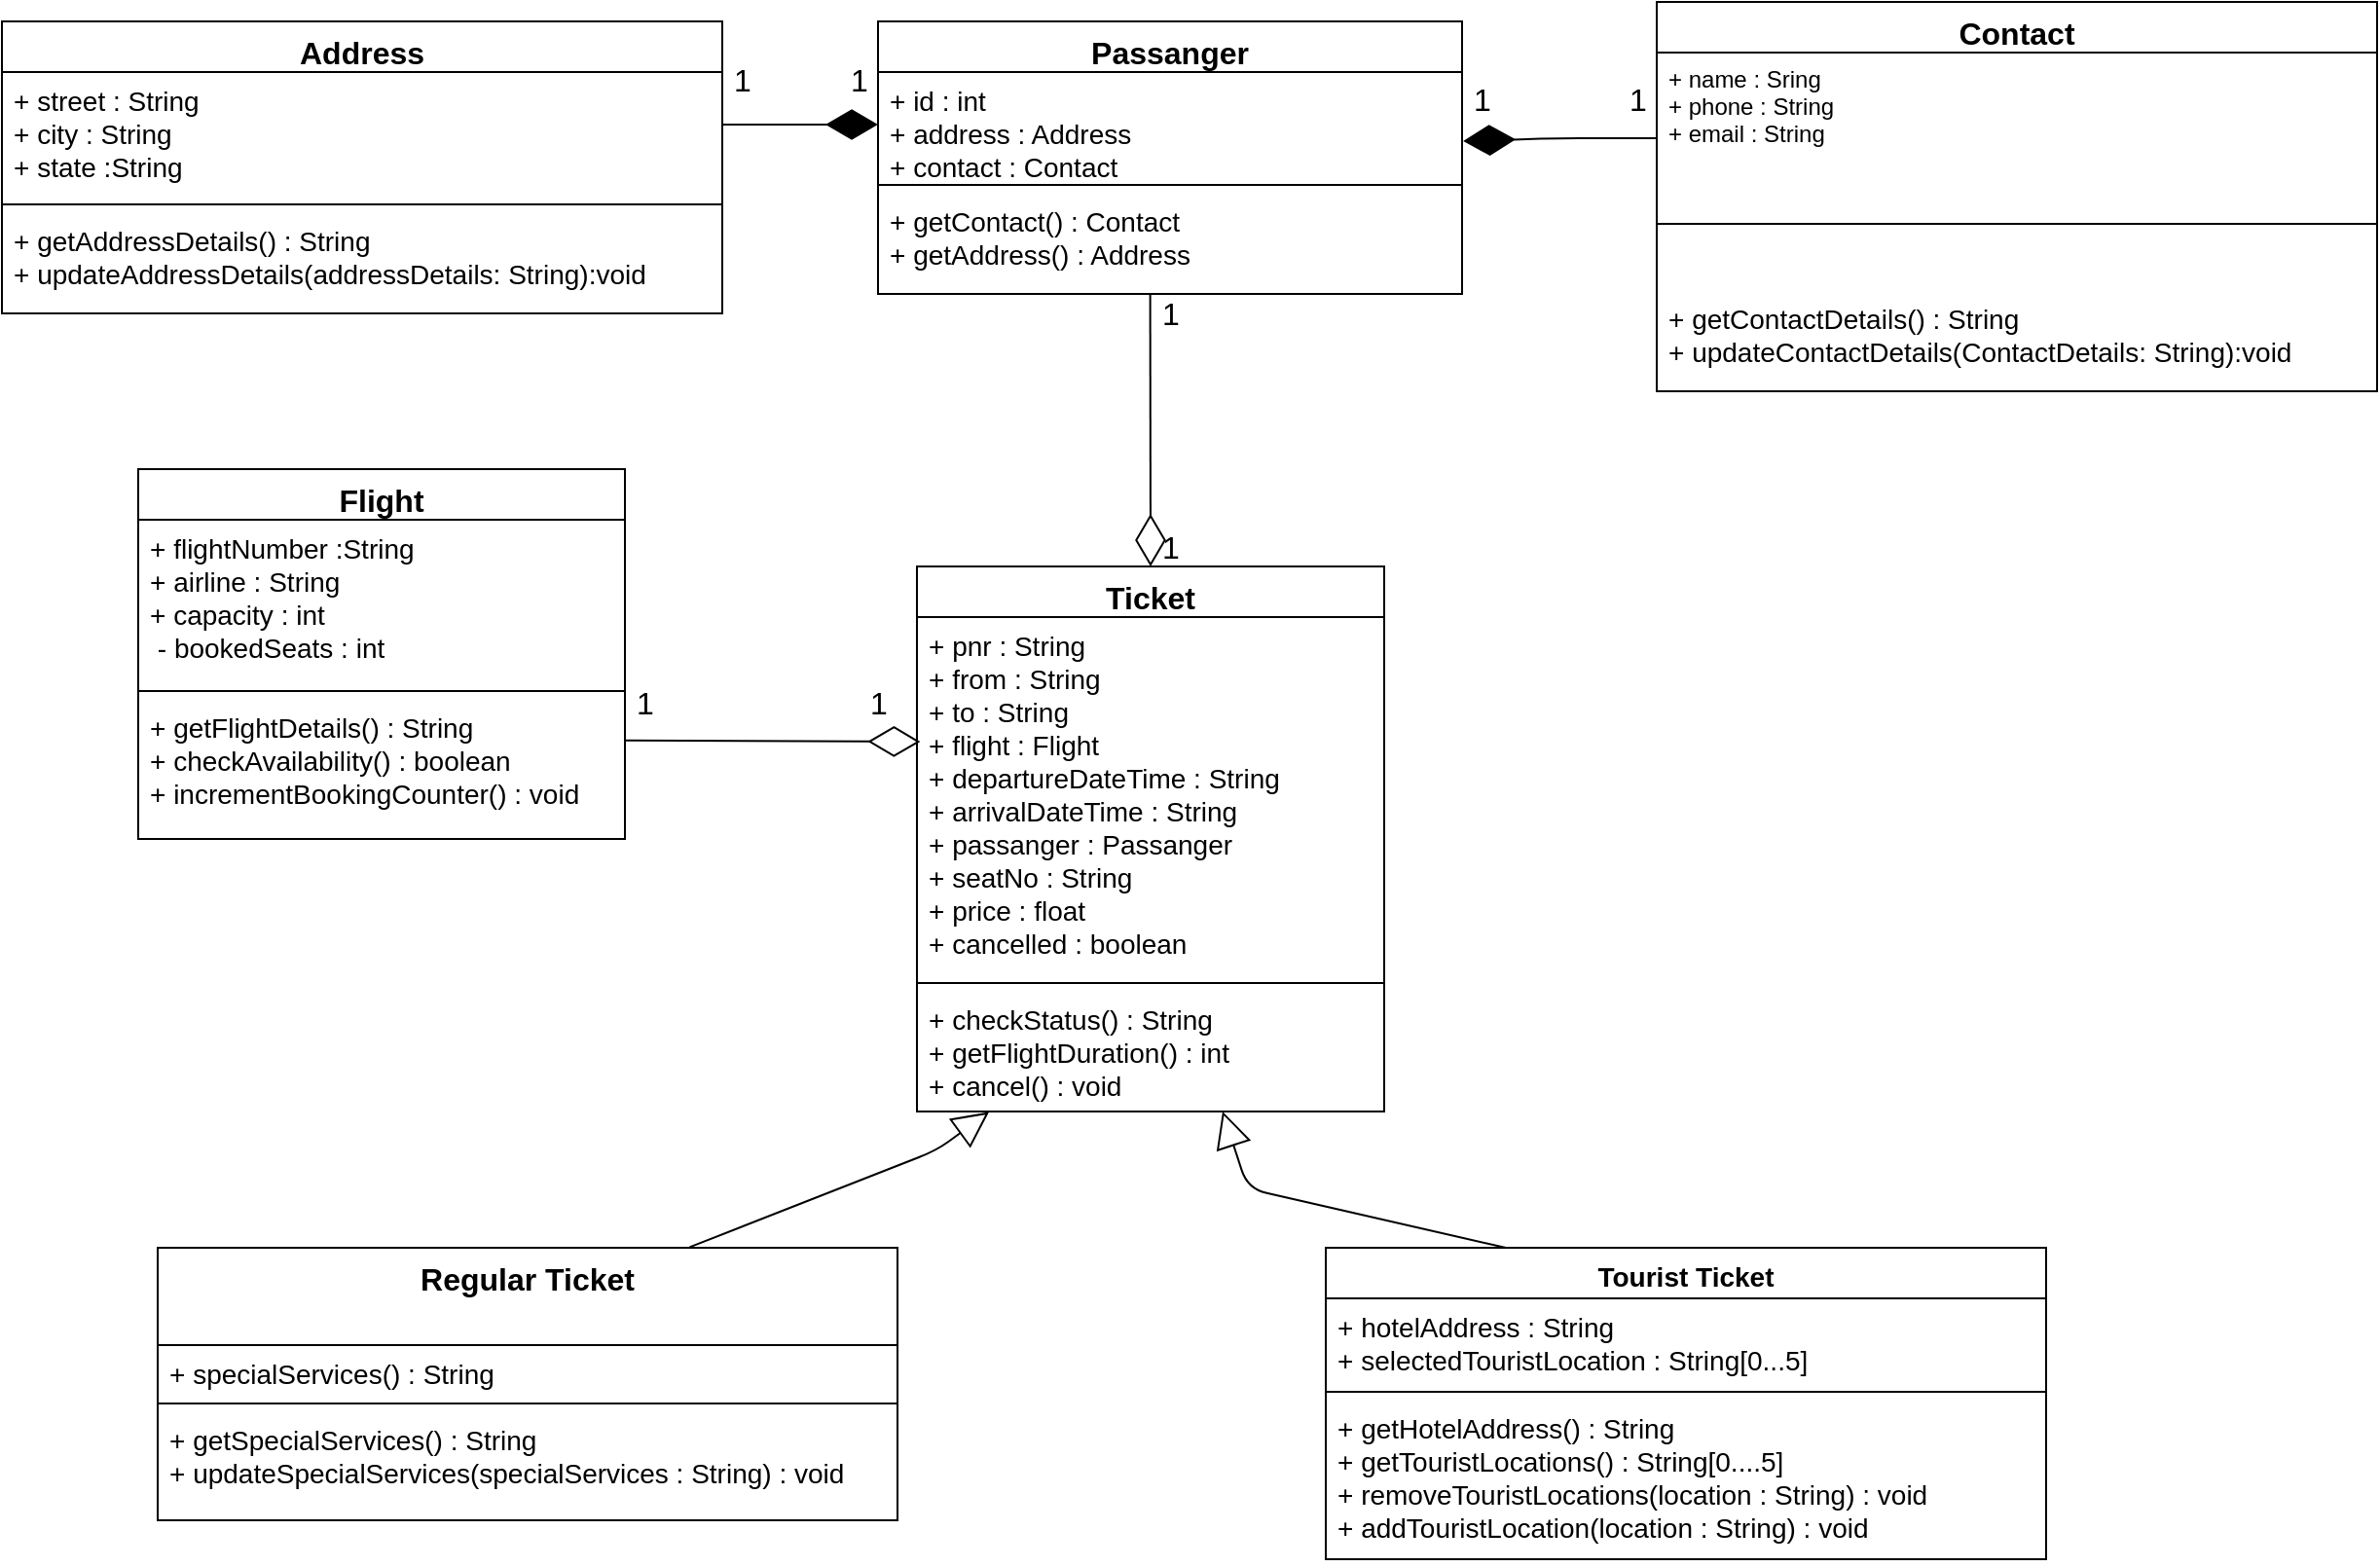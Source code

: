 <mxfile version="14.2.3" type="device"><diagram name="Page-1" id="e7e014a7-5840-1c2e-5031-d8a46d1fe8dd"><mxGraphModel dx="1796" dy="920" grid="1" gridSize="10" guides="1" tooltips="1" connect="1" arrows="1" fold="1" page="1" pageScale="1" pageWidth="1169" pageHeight="826" background="#ffffff" math="0" shadow="0"><root><mxCell id="0"/><mxCell id="1" parent="0"/><mxCell id="_sm22jaeX7UEl_D3OCwr-53" value="Address" style="swimlane;fontStyle=1;align=center;verticalAlign=top;childLayout=stackLayout;horizontal=1;startSize=26;horizontalStack=0;resizeParent=1;resizeParentMax=0;resizeLast=0;collapsible=1;marginBottom=0;fillColor=none;gradientColor=none;fontSize=16;" vertex="1" parent="1"><mxGeometry x="50" y="150" width="370" height="150" as="geometry"/></mxCell><mxCell id="_sm22jaeX7UEl_D3OCwr-54" value="+ street : String&#10;+ city : String&#10;+ state :String" style="text;strokeColor=none;fillColor=none;align=left;verticalAlign=top;spacingLeft=4;spacingRight=4;overflow=hidden;rotatable=0;points=[[0,0.5],[1,0.5]];portConstraint=eastwest;fontSize=14;" vertex="1" parent="_sm22jaeX7UEl_D3OCwr-53"><mxGeometry y="26" width="370" height="64" as="geometry"/></mxCell><mxCell id="_sm22jaeX7UEl_D3OCwr-55" value="" style="line;strokeWidth=1;fillColor=none;align=left;verticalAlign=middle;spacingTop=-1;spacingLeft=3;spacingRight=3;rotatable=0;labelPosition=right;points=[];portConstraint=eastwest;" vertex="1" parent="_sm22jaeX7UEl_D3OCwr-53"><mxGeometry y="90" width="370" height="8" as="geometry"/></mxCell><mxCell id="_sm22jaeX7UEl_D3OCwr-56" value="+ getAddressDetails() : String&#10;+ updateAddressDetails(addressDetails: String):void" style="text;strokeColor=none;fillColor=none;align=left;verticalAlign=top;spacingLeft=4;spacingRight=4;overflow=hidden;rotatable=0;points=[[0,0.5],[1,0.5]];portConstraint=eastwest;fontSize=14;" vertex="1" parent="_sm22jaeX7UEl_D3OCwr-53"><mxGeometry y="98" width="370" height="52" as="geometry"/></mxCell><mxCell id="_sm22jaeX7UEl_D3OCwr-57" value="Passanger" style="swimlane;fontStyle=1;align=center;verticalAlign=top;childLayout=stackLayout;horizontal=1;startSize=26;horizontalStack=0;resizeParent=1;resizeParentMax=0;resizeLast=0;collapsible=1;marginBottom=0;fillColor=none;gradientColor=none;fontSize=16;" vertex="1" parent="1"><mxGeometry x="500" y="150" width="300" height="140" as="geometry"/></mxCell><mxCell id="_sm22jaeX7UEl_D3OCwr-58" value="+ id : int&#10;+ address : Address&#10;+ contact : Contact" style="text;strokeColor=none;fillColor=none;align=left;verticalAlign=top;spacingLeft=4;spacingRight=4;overflow=hidden;rotatable=0;points=[[0,0.5],[1,0.5]];portConstraint=eastwest;fontSize=14;" vertex="1" parent="_sm22jaeX7UEl_D3OCwr-57"><mxGeometry y="26" width="300" height="54" as="geometry"/></mxCell><mxCell id="_sm22jaeX7UEl_D3OCwr-59" value="" style="line;strokeWidth=1;fillColor=none;align=left;verticalAlign=middle;spacingTop=-1;spacingLeft=3;spacingRight=3;rotatable=0;labelPosition=right;points=[];portConstraint=eastwest;" vertex="1" parent="_sm22jaeX7UEl_D3OCwr-57"><mxGeometry y="80" width="300" height="8" as="geometry"/></mxCell><mxCell id="_sm22jaeX7UEl_D3OCwr-60" value="+ getContact() : Contact&#10;+ getAddress() : Address" style="text;strokeColor=none;fillColor=none;align=left;verticalAlign=top;spacingLeft=4;spacingRight=4;overflow=hidden;rotatable=0;points=[[0,0.5],[1,0.5]];portConstraint=eastwest;fontSize=14;" vertex="1" parent="_sm22jaeX7UEl_D3OCwr-57"><mxGeometry y="88" width="300" height="52" as="geometry"/></mxCell><mxCell id="_sm22jaeX7UEl_D3OCwr-65" value="Flight" style="swimlane;fontStyle=1;align=center;verticalAlign=top;childLayout=stackLayout;horizontal=1;startSize=26;horizontalStack=0;resizeParent=1;resizeParentMax=0;resizeLast=0;collapsible=1;marginBottom=0;fillColor=none;gradientColor=none;fontSize=16;" vertex="1" parent="1"><mxGeometry x="120" y="380" width="250" height="190" as="geometry"/></mxCell><mxCell id="_sm22jaeX7UEl_D3OCwr-66" value="+ flightNumber :String&#10;+ airline : String&#10;+ capacity : int&#10; - bookedSeats : int" style="text;strokeColor=none;fillColor=none;align=left;verticalAlign=top;spacingLeft=4;spacingRight=4;overflow=hidden;rotatable=0;points=[[0,0.5],[1,0.5]];portConstraint=eastwest;fontSize=14;" vertex="1" parent="_sm22jaeX7UEl_D3OCwr-65"><mxGeometry y="26" width="250" height="84" as="geometry"/></mxCell><mxCell id="_sm22jaeX7UEl_D3OCwr-67" value="" style="line;strokeWidth=1;fillColor=none;align=left;verticalAlign=middle;spacingTop=-1;spacingLeft=3;spacingRight=3;rotatable=0;labelPosition=right;points=[];portConstraint=eastwest;" vertex="1" parent="_sm22jaeX7UEl_D3OCwr-65"><mxGeometry y="110" width="250" height="8" as="geometry"/></mxCell><mxCell id="_sm22jaeX7UEl_D3OCwr-68" value="+ getFlightDetails() : String&#10;+ checkAvailability() : boolean&#10;+ incrementBookingCounter() : void" style="text;strokeColor=none;fillColor=none;align=left;verticalAlign=top;spacingLeft=4;spacingRight=4;overflow=hidden;rotatable=0;points=[[0,0.5],[1,0.5]];portConstraint=eastwest;fontSize=14;" vertex="1" parent="_sm22jaeX7UEl_D3OCwr-65"><mxGeometry y="118" width="250" height="72" as="geometry"/></mxCell><mxCell id="_sm22jaeX7UEl_D3OCwr-69" value="Ticket" style="swimlane;fontStyle=1;align=center;verticalAlign=top;childLayout=stackLayout;horizontal=1;startSize=26;horizontalStack=0;resizeParent=1;resizeParentMax=0;resizeLast=0;collapsible=1;marginBottom=0;fillColor=none;gradientColor=none;fontSize=16;" vertex="1" parent="1"><mxGeometry x="520" y="430" width="240" height="280" as="geometry"/></mxCell><mxCell id="_sm22jaeX7UEl_D3OCwr-70" value="+ pnr : String&#10;+ from : String&#10;+ to : String&#10;+ flight : Flight&#10;+ departureDateTime : String&#10;+ arrivalDateTime : String&#10;+ passanger : Passanger&#10;+ seatNo : String&#10;+ price : float&#10;+ cancelled : boolean" style="text;strokeColor=none;fillColor=none;align=left;verticalAlign=top;spacingLeft=4;spacingRight=4;overflow=hidden;rotatable=0;points=[[0,0.5],[1,0.5]];portConstraint=eastwest;fontSize=14;" vertex="1" parent="_sm22jaeX7UEl_D3OCwr-69"><mxGeometry y="26" width="240" height="184" as="geometry"/></mxCell><mxCell id="_sm22jaeX7UEl_D3OCwr-71" value="" style="line;strokeWidth=1;fillColor=none;align=left;verticalAlign=middle;spacingTop=-1;spacingLeft=3;spacingRight=3;rotatable=0;labelPosition=right;points=[];portConstraint=eastwest;" vertex="1" parent="_sm22jaeX7UEl_D3OCwr-69"><mxGeometry y="210" width="240" height="8" as="geometry"/></mxCell><mxCell id="_sm22jaeX7UEl_D3OCwr-72" value="+ checkStatus() : String&#10;+ getFlightDuration() : int&#10;+ cancel() : void" style="text;strokeColor=none;fillColor=none;align=left;verticalAlign=top;spacingLeft=4;spacingRight=4;overflow=hidden;rotatable=0;points=[[0,0.5],[1,0.5]];portConstraint=eastwest;fontSize=14;" vertex="1" parent="_sm22jaeX7UEl_D3OCwr-69"><mxGeometry y="218" width="240" height="62" as="geometry"/></mxCell><mxCell id="_sm22jaeX7UEl_D3OCwr-73" value="Regular Ticket" style="swimlane;fontStyle=1;align=center;verticalAlign=top;childLayout=stackLayout;horizontal=1;startSize=50;horizontalStack=0;resizeParent=1;resizeParentMax=0;resizeLast=0;collapsible=1;marginBottom=0;fillColor=none;gradientColor=none;fontSize=16;" vertex="1" parent="1"><mxGeometry x="130" y="780" width="380" height="140" as="geometry"/></mxCell><mxCell id="_sm22jaeX7UEl_D3OCwr-74" value="+ specialServices() : String" style="text;strokeColor=none;fillColor=none;align=left;verticalAlign=top;spacingLeft=4;spacingRight=4;overflow=hidden;rotatable=0;points=[[0,0.5],[1,0.5]];portConstraint=eastwest;fontSize=14;" vertex="1" parent="_sm22jaeX7UEl_D3OCwr-73"><mxGeometry y="50" width="380" height="26" as="geometry"/></mxCell><mxCell id="_sm22jaeX7UEl_D3OCwr-75" value="" style="line;strokeWidth=1;fillColor=none;align=left;verticalAlign=middle;spacingTop=-1;spacingLeft=3;spacingRight=3;rotatable=0;labelPosition=right;points=[];portConstraint=eastwest;" vertex="1" parent="_sm22jaeX7UEl_D3OCwr-73"><mxGeometry y="76" width="380" height="8" as="geometry"/></mxCell><mxCell id="_sm22jaeX7UEl_D3OCwr-76" value="+ getSpecialServices() : String&#10;+ updateSpecialServices(specialServices : String) : void" style="text;strokeColor=none;fillColor=none;align=left;verticalAlign=top;spacingLeft=4;spacingRight=4;overflow=hidden;rotatable=0;points=[[0,0.5],[1,0.5]];portConstraint=eastwest;fontSize=14;" vertex="1" parent="_sm22jaeX7UEl_D3OCwr-73"><mxGeometry y="84" width="380" height="56" as="geometry"/></mxCell><mxCell id="_sm22jaeX7UEl_D3OCwr-77" value="Tourist Ticket" style="swimlane;fontStyle=1;align=center;verticalAlign=top;childLayout=stackLayout;horizontal=1;startSize=26;horizontalStack=0;resizeParent=1;resizeParentMax=0;resizeLast=0;collapsible=1;marginBottom=0;fillColor=none;gradientColor=none;fontSize=14;" vertex="1" parent="1"><mxGeometry x="730" y="780" width="370" height="160" as="geometry"/></mxCell><mxCell id="_sm22jaeX7UEl_D3OCwr-78" value="+ hotelAddress : String&#10;+ selectedTouristLocation : String[0...5]" style="text;strokeColor=none;fillColor=none;align=left;verticalAlign=top;spacingLeft=4;spacingRight=4;overflow=hidden;rotatable=0;points=[[0,0.5],[1,0.5]];portConstraint=eastwest;fontSize=14;" vertex="1" parent="_sm22jaeX7UEl_D3OCwr-77"><mxGeometry y="26" width="370" height="44" as="geometry"/></mxCell><mxCell id="_sm22jaeX7UEl_D3OCwr-79" value="" style="line;strokeWidth=1;fillColor=none;align=left;verticalAlign=middle;spacingTop=-1;spacingLeft=3;spacingRight=3;rotatable=0;labelPosition=right;points=[];portConstraint=eastwest;" vertex="1" parent="_sm22jaeX7UEl_D3OCwr-77"><mxGeometry y="70" width="370" height="8" as="geometry"/></mxCell><mxCell id="_sm22jaeX7UEl_D3OCwr-80" value="+ getHotelAddress() : String&#10;+ getTouristLocations() : String[0....5]&#10;+ removeTouristLocations(location : String) : void &#10;+ addTouristLocation(location : String) : void" style="text;strokeColor=none;fillColor=none;align=left;verticalAlign=top;spacingLeft=4;spacingRight=4;overflow=hidden;rotatable=0;points=[[0,0.5],[1,0.5]];portConstraint=eastwest;fontSize=14;" vertex="1" parent="_sm22jaeX7UEl_D3OCwr-77"><mxGeometry y="78" width="370" height="82" as="geometry"/></mxCell><mxCell id="_sm22jaeX7UEl_D3OCwr-86" value="" style="endArrow=diamondThin;endFill=1;endSize=24;html=1;fontSize=16;" edge="1" parent="1" target="_sm22jaeX7UEl_D3OCwr-58"><mxGeometry width="160" relative="1" as="geometry"><mxPoint x="420" y="203" as="sourcePoint"/><mxPoint x="740" y="480" as="targetPoint"/><Array as="points"/></mxGeometry></mxCell><mxCell id="_sm22jaeX7UEl_D3OCwr-87" value="1" style="text;html=1;align=center;verticalAlign=middle;resizable=0;points=[];autosize=1;fontSize=16;" vertex="1" parent="1"><mxGeometry x="420" y="170" width="20" height="20" as="geometry"/></mxCell><mxCell id="_sm22jaeX7UEl_D3OCwr-88" value="1&lt;br&gt;" style="text;html=1;align=center;verticalAlign=middle;resizable=0;points=[];autosize=1;fontSize=16;" vertex="1" parent="1"><mxGeometry x="480" y="170" width="20" height="20" as="geometry"/></mxCell><mxCell id="_sm22jaeX7UEl_D3OCwr-90" value="" style="endArrow=diamondThin;endFill=1;endSize=24;html=1;fontSize=16;entryX=1.002;entryY=0.657;entryDx=0;entryDy=0;entryPerimeter=0;" edge="1" parent="1" target="_sm22jaeX7UEl_D3OCwr-58"><mxGeometry width="160" relative="1" as="geometry"><mxPoint x="900" y="210" as="sourcePoint"/><mxPoint x="810" y="210" as="targetPoint"/><Array as="points"><mxPoint x="850" y="210"/></Array></mxGeometry></mxCell><mxCell id="_sm22jaeX7UEl_D3OCwr-91" value="1" style="text;html=1;align=center;verticalAlign=middle;resizable=0;points=[];autosize=1;fontSize=16;" vertex="1" parent="1"><mxGeometry x="800" y="180" width="20" height="20" as="geometry"/></mxCell><mxCell id="_sm22jaeX7UEl_D3OCwr-92" value="1" style="text;html=1;align=center;verticalAlign=middle;resizable=0;points=[];autosize=1;fontSize=16;" vertex="1" parent="1"><mxGeometry x="880" y="180" width="20" height="20" as="geometry"/></mxCell><mxCell id="_sm22jaeX7UEl_D3OCwr-96" value="" style="endArrow=diamondThin;endFill=0;endSize=24;html=1;fontSize=16;entryX=0.007;entryY=0.348;entryDx=0;entryDy=0;exitX=1.001;exitY=0.297;exitDx=0;exitDy=0;exitPerimeter=0;entryPerimeter=0;" edge="1" parent="1" source="_sm22jaeX7UEl_D3OCwr-68" target="_sm22jaeX7UEl_D3OCwr-70"><mxGeometry width="160" relative="1" as="geometry"><mxPoint x="460.0" y="435.626" as="sourcePoint"/><mxPoint x="460.2" y="514.37" as="targetPoint"/></mxGeometry></mxCell><mxCell id="_sm22jaeX7UEl_D3OCwr-98" value="1" style="text;html=1;align=center;verticalAlign=middle;resizable=0;points=[];autosize=1;fontSize=16;" vertex="1" parent="1"><mxGeometry x="370" y="490" width="20" height="20" as="geometry"/></mxCell><mxCell id="_sm22jaeX7UEl_D3OCwr-99" value="1" style="text;html=1;align=center;verticalAlign=middle;resizable=0;points=[];autosize=1;fontSize=16;" vertex="1" parent="1"><mxGeometry x="490" y="490" width="20" height="20" as="geometry"/></mxCell><mxCell id="_sm22jaeX7UEl_D3OCwr-100" value="" style="endArrow=block;endSize=16;endFill=0;html=1;fontSize=16;exitX=0.719;exitY=-0.002;exitDx=0;exitDy=0;exitPerimeter=0;entryX=0.154;entryY=1.005;entryDx=0;entryDy=0;entryPerimeter=0;" edge="1" parent="1" source="_sm22jaeX7UEl_D3OCwr-73" target="_sm22jaeX7UEl_D3OCwr-72"><mxGeometry width="160" relative="1" as="geometry"><mxPoint x="420" y="760" as="sourcePoint"/><mxPoint x="558" y="710" as="targetPoint"/><Array as="points"><mxPoint x="530" y="730"/></Array></mxGeometry></mxCell><mxCell id="_sm22jaeX7UEl_D3OCwr-101" value="" style="endArrow=block;endSize=16;endFill=0;html=1;fontSize=16;exitX=0.25;exitY=0;exitDx=0;exitDy=0;" edge="1" parent="1" source="_sm22jaeX7UEl_D3OCwr-77"><mxGeometry width="160" relative="1" as="geometry"><mxPoint x="563.13" y="799.41" as="sourcePoint"/><mxPoint x="677" y="710" as="targetPoint"/><Array as="points"><mxPoint x="689.91" y="749.69"/></Array></mxGeometry></mxCell><mxCell id="_sm22jaeX7UEl_D3OCwr-103" value="Contact" style="swimlane;fontStyle=1;align=center;verticalAlign=top;childLayout=stackLayout;horizontal=1;startSize=26;horizontalStack=0;resizeParent=1;resizeParentMax=0;resizeLast=0;collapsible=1;marginBottom=0;fillColor=none;gradientColor=none;fontSize=16;" vertex="1" parent="1"><mxGeometry x="900" y="140" width="370" height="200" as="geometry"/></mxCell><mxCell id="_sm22jaeX7UEl_D3OCwr-104" value="+ name : Sring&#10;+ phone : String&#10;+ email : String" style="text;strokeColor=none;fillColor=none;align=left;verticalAlign=top;spacingLeft=4;spacingRight=4;overflow=hidden;rotatable=0;points=[[0,0.5],[1,0.5]];portConstraint=eastwest;" vertex="1" parent="_sm22jaeX7UEl_D3OCwr-103"><mxGeometry y="26" width="370" height="54" as="geometry"/></mxCell><mxCell id="_sm22jaeX7UEl_D3OCwr-105" value="" style="line;strokeWidth=1;fillColor=none;align=left;verticalAlign=middle;spacingTop=-1;spacingLeft=3;spacingRight=3;rotatable=0;labelPosition=right;points=[];portConstraint=eastwest;" vertex="1" parent="_sm22jaeX7UEl_D3OCwr-103"><mxGeometry y="80" width="370" height="68" as="geometry"/></mxCell><mxCell id="_sm22jaeX7UEl_D3OCwr-64" value="+ getContactDetails() : String&#10;+ updateContactDetails(ContactDetails: String):void" style="text;strokeColor=none;fillColor=none;align=left;verticalAlign=top;spacingLeft=4;spacingRight=4;overflow=hidden;rotatable=0;points=[[0,0.5],[1,0.5]];portConstraint=eastwest;fontSize=14;" vertex="1" parent="_sm22jaeX7UEl_D3OCwr-103"><mxGeometry y="148" width="370" height="52" as="geometry"/></mxCell><mxCell id="_sm22jaeX7UEl_D3OCwr-109" value="" style="endArrow=diamondThin;endFill=0;endSize=24;html=1;fontSize=16;entryX=0.5;entryY=0;entryDx=0;entryDy=0;exitX=0.466;exitY=0.994;exitDx=0;exitDy=0;exitPerimeter=0;" edge="1" parent="1" source="_sm22jaeX7UEl_D3OCwr-60" target="_sm22jaeX7UEl_D3OCwr-69"><mxGeometry width="160" relative="1" as="geometry"><mxPoint x="640" y="292" as="sourcePoint"/><mxPoint x="920" y="460" as="targetPoint"/></mxGeometry></mxCell><mxCell id="_sm22jaeX7UEl_D3OCwr-111" value="1" style="text;html=1;align=center;verticalAlign=middle;resizable=0;points=[];autosize=1;fontSize=16;" vertex="1" parent="1"><mxGeometry x="640" y="290" width="20" height="20" as="geometry"/></mxCell><mxCell id="_sm22jaeX7UEl_D3OCwr-112" value="1" style="text;html=1;align=center;verticalAlign=middle;resizable=0;points=[];autosize=1;fontSize=16;" vertex="1" parent="1"><mxGeometry x="640" y="410" width="20" height="20" as="geometry"/></mxCell></root></mxGraphModel></diagram></mxfile>